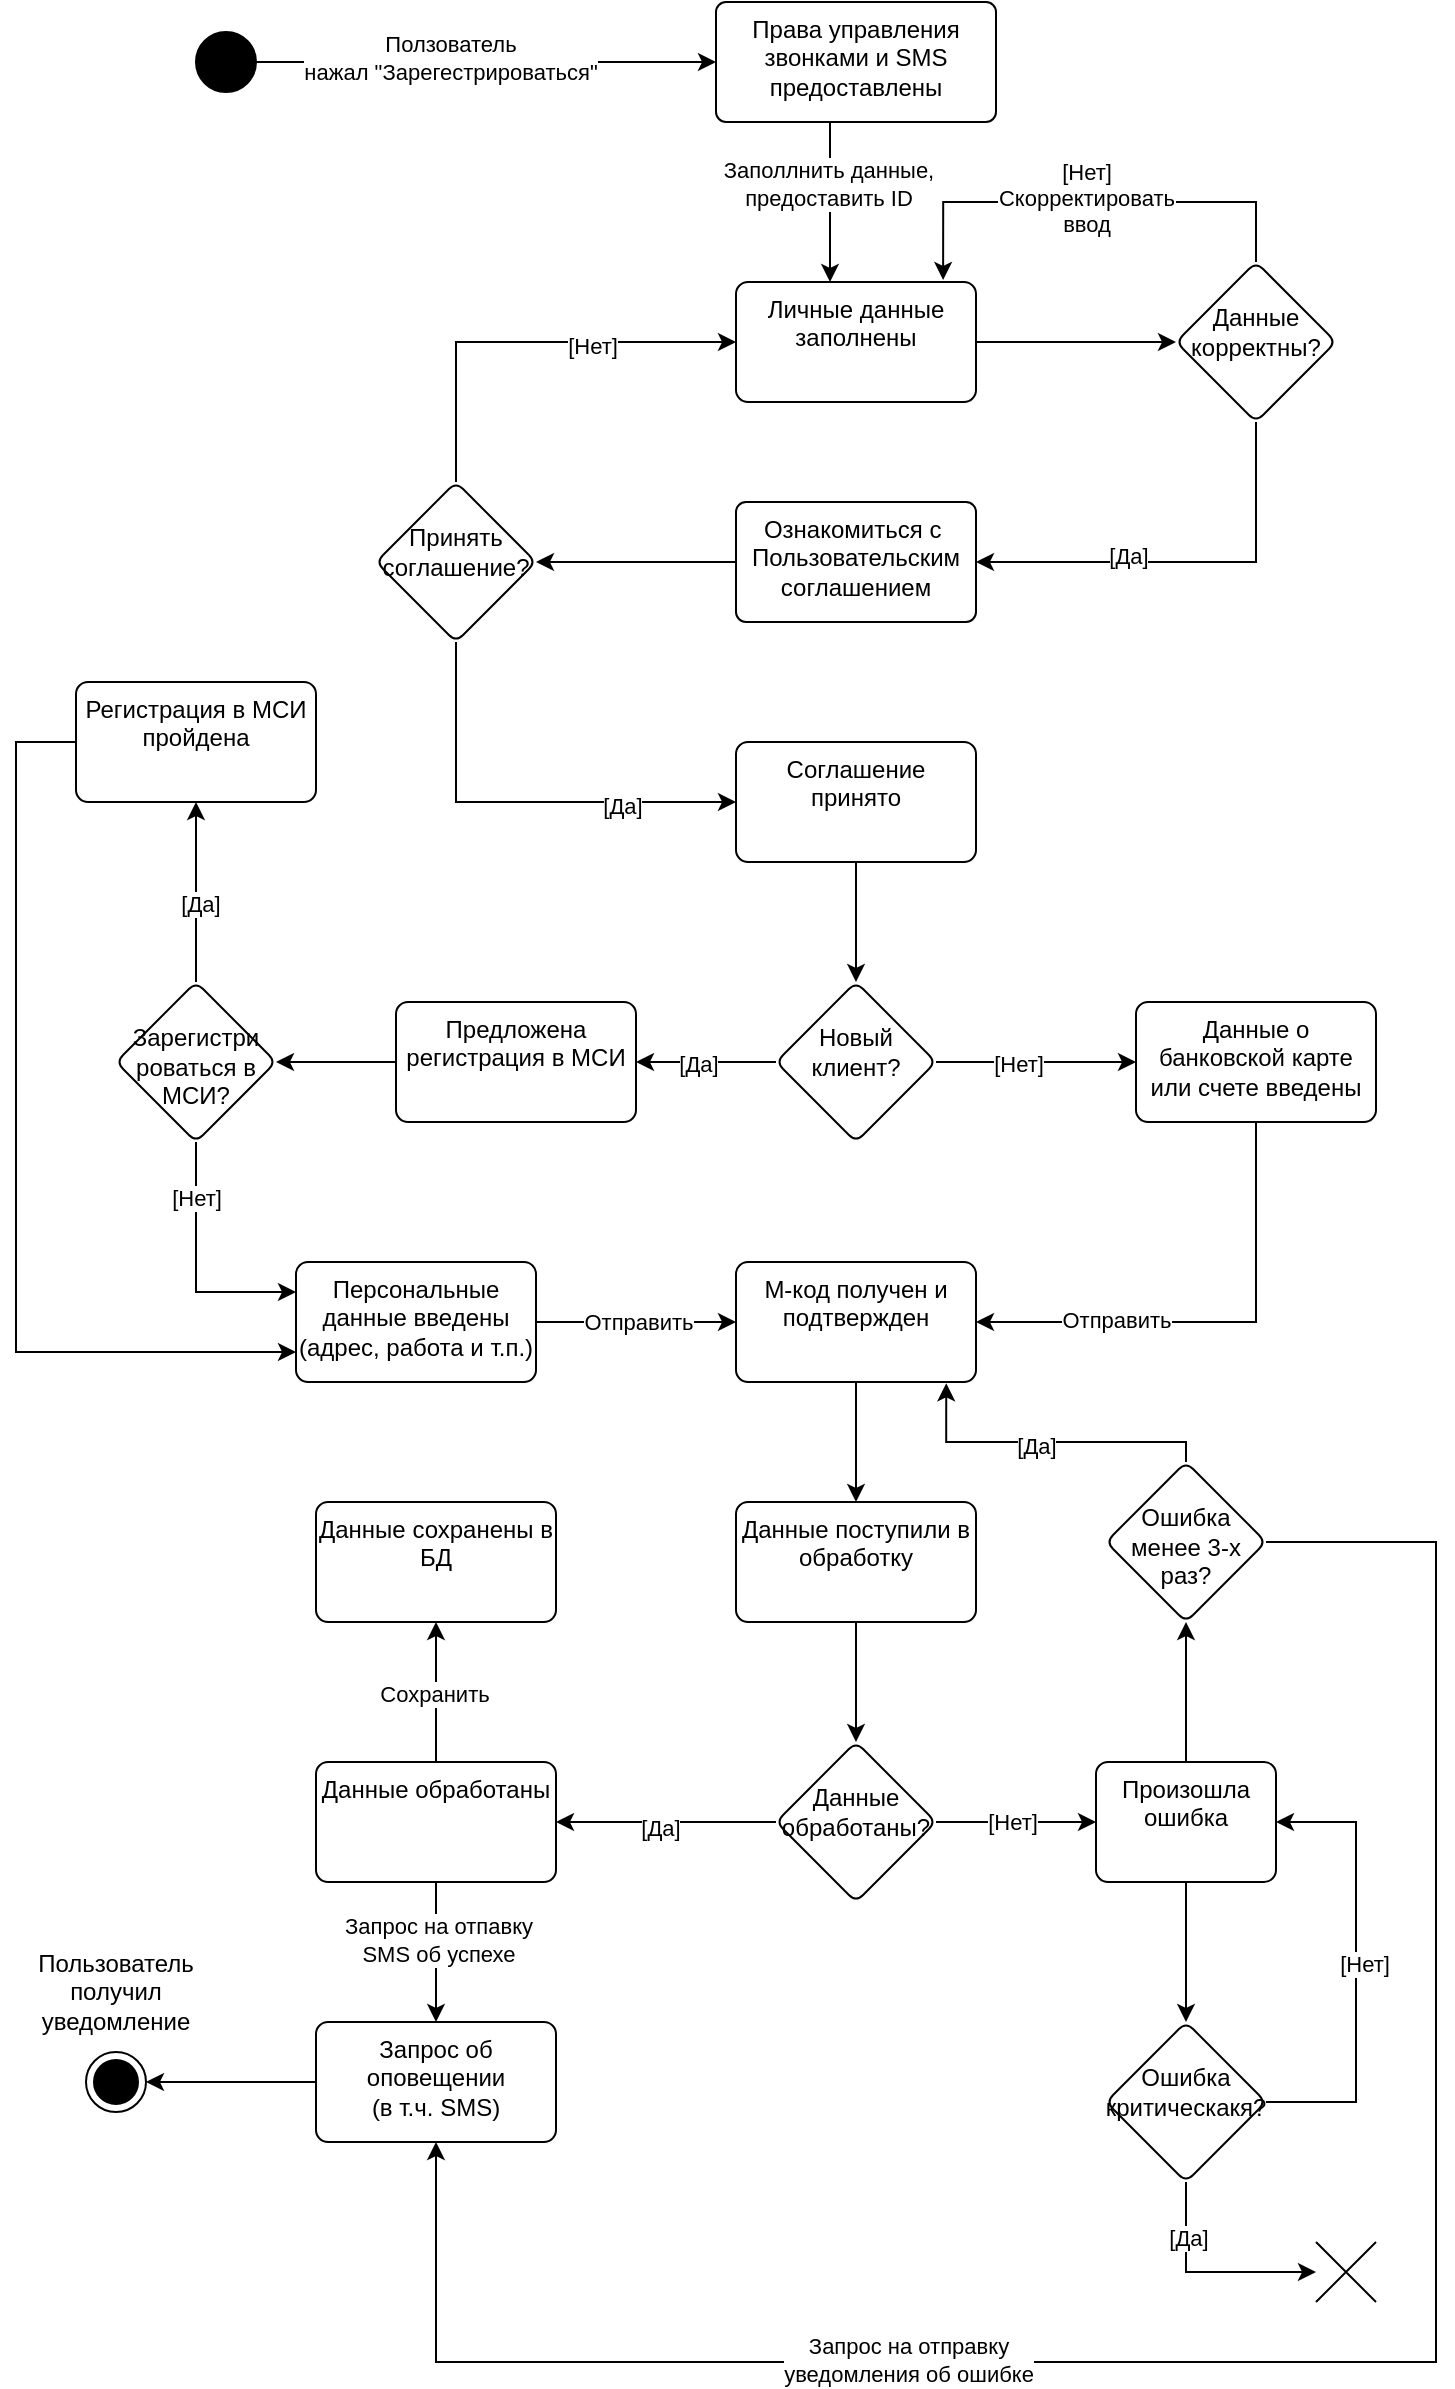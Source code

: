 <mxfile version="24.7.14">
  <diagram name="Страница — 1" id="Ghs1fVCZP0K7Xp55PVEj">
    <mxGraphModel dx="1964" dy="661" grid="1" gridSize="10" guides="1" tooltips="1" connect="1" arrows="1" fold="1" page="1" pageScale="1" pageWidth="827" pageHeight="1169" math="0" shadow="0">
      <root>
        <mxCell id="0" />
        <mxCell id="1" parent="0" />
        <mxCell id="1xwTw3yGvCbOFUN2_l7n-43" value="" style="edgeStyle=orthogonalEdgeStyle;rounded=0;orthogonalLoop=1;jettySize=auto;html=1;" edge="1" parent="1">
          <mxGeometry relative="1" as="geometry">
            <mxPoint x="-363.0" y="400" as="sourcePoint" />
            <mxPoint x="-363.0" y="480" as="targetPoint" />
          </mxGeometry>
        </mxCell>
        <mxCell id="1xwTw3yGvCbOFUN2_l7n-44" value="Заполлнить данные,&lt;br&gt;&lt;div&gt;предоставить ID&lt;/div&gt;" style="edgeLabel;html=1;align=center;verticalAlign=middle;resizable=0;points=[];" vertex="1" connectable="0" parent="1xwTw3yGvCbOFUN2_l7n-43">
          <mxGeometry x="-0.233" y="-1" relative="1" as="geometry">
            <mxPoint as="offset" />
          </mxGeometry>
        </mxCell>
        <mxCell id="1xwTw3yGvCbOFUN2_l7n-9" value="Права управления звонками и SMS предоставлены" style="html=1;align=center;verticalAlign=top;rounded=1;absoluteArcSize=1;arcSize=10;dashed=0;whiteSpace=wrap;" vertex="1" parent="1">
          <mxGeometry x="-420" y="340" width="140" height="60" as="geometry" />
        </mxCell>
        <mxCell id="1xwTw3yGvCbOFUN2_l7n-62" value="" style="edgeStyle=orthogonalEdgeStyle;rounded=0;orthogonalLoop=1;jettySize=auto;html=1;" edge="1" parent="1" source="1xwTw3yGvCbOFUN2_l7n-40" target="1xwTw3yGvCbOFUN2_l7n-61">
          <mxGeometry relative="1" as="geometry" />
        </mxCell>
        <mxCell id="1xwTw3yGvCbOFUN2_l7n-40" value="Ознакомиться с&amp;nbsp;&lt;br&gt;Пользовательским соглашением" style="html=1;align=center;verticalAlign=top;rounded=1;absoluteArcSize=1;arcSize=10;dashed=0;whiteSpace=wrap;" vertex="1" parent="1">
          <mxGeometry x="-410" y="590" width="120" height="60" as="geometry" />
        </mxCell>
        <mxCell id="1xwTw3yGvCbOFUN2_l7n-52" value="" style="edgeStyle=orthogonalEdgeStyle;rounded=0;orthogonalLoop=1;jettySize=auto;html=1;" edge="1" parent="1" source="1xwTw3yGvCbOFUN2_l7n-42" target="1xwTw3yGvCbOFUN2_l7n-51">
          <mxGeometry relative="1" as="geometry" />
        </mxCell>
        <mxCell id="1xwTw3yGvCbOFUN2_l7n-42" value="Личные данные заполнены" style="whiteSpace=wrap;html=1;verticalAlign=top;rounded=1;arcSize=10;dashed=0;" vertex="1" parent="1">
          <mxGeometry x="-410" y="480" width="120" height="60" as="geometry" />
        </mxCell>
        <mxCell id="1xwTw3yGvCbOFUN2_l7n-57" style="edgeStyle=orthogonalEdgeStyle;rounded=0;orthogonalLoop=1;jettySize=auto;html=1;entryX=1;entryY=0.5;entryDx=0;entryDy=0;" edge="1" parent="1" source="1xwTw3yGvCbOFUN2_l7n-51" target="1xwTw3yGvCbOFUN2_l7n-40">
          <mxGeometry relative="1" as="geometry">
            <Array as="points">
              <mxPoint x="-150" y="620" />
            </Array>
          </mxGeometry>
        </mxCell>
        <mxCell id="1xwTw3yGvCbOFUN2_l7n-58" value="[Да]" style="edgeLabel;html=1;align=center;verticalAlign=middle;resizable=0;points=[];" vertex="1" connectable="0" parent="1xwTw3yGvCbOFUN2_l7n-57">
          <mxGeometry x="0.276" y="-3" relative="1" as="geometry">
            <mxPoint as="offset" />
          </mxGeometry>
        </mxCell>
        <mxCell id="1xwTw3yGvCbOFUN2_l7n-51" value="&lt;div&gt;&lt;br&gt;&lt;/div&gt;Данные&lt;br&gt;корректны?" style="rhombus;whiteSpace=wrap;html=1;verticalAlign=top;rounded=1;arcSize=10;dashed=0;" vertex="1" parent="1">
          <mxGeometry x="-190" y="470" width="80" height="80" as="geometry" />
        </mxCell>
        <mxCell id="1xwTw3yGvCbOFUN2_l7n-54" style="edgeStyle=orthogonalEdgeStyle;rounded=0;orthogonalLoop=1;jettySize=auto;html=1;entryX=0.863;entryY=-0.017;entryDx=0;entryDy=0;entryPerimeter=0;" edge="1" parent="1" source="1xwTw3yGvCbOFUN2_l7n-51" target="1xwTw3yGvCbOFUN2_l7n-42">
          <mxGeometry relative="1" as="geometry">
            <Array as="points">
              <mxPoint x="-150" y="440" />
              <mxPoint x="-306" y="440" />
            </Array>
          </mxGeometry>
        </mxCell>
        <mxCell id="1xwTw3yGvCbOFUN2_l7n-56" value="[Нет]&lt;br&gt;Скорректировать&lt;br&gt;ввод" style="edgeLabel;html=1;align=center;verticalAlign=middle;resizable=0;points=[];" vertex="1" connectable="0" parent="1xwTw3yGvCbOFUN2_l7n-54">
          <mxGeometry x="0.026" y="-2" relative="1" as="geometry">
            <mxPoint as="offset" />
          </mxGeometry>
        </mxCell>
        <mxCell id="1xwTw3yGvCbOFUN2_l7n-63" style="edgeStyle=orthogonalEdgeStyle;rounded=0;orthogonalLoop=1;jettySize=auto;html=1;entryX=0;entryY=0.5;entryDx=0;entryDy=0;" edge="1" parent="1" source="1xwTw3yGvCbOFUN2_l7n-61" target="1xwTw3yGvCbOFUN2_l7n-42">
          <mxGeometry relative="1" as="geometry">
            <Array as="points">
              <mxPoint x="-550" y="510" />
            </Array>
          </mxGeometry>
        </mxCell>
        <mxCell id="1xwTw3yGvCbOFUN2_l7n-64" value="[Нет]" style="edgeLabel;html=1;align=center;verticalAlign=middle;resizable=0;points=[];" vertex="1" connectable="0" parent="1xwTw3yGvCbOFUN2_l7n-63">
          <mxGeometry x="0.311" y="-2" relative="1" as="geometry">
            <mxPoint as="offset" />
          </mxGeometry>
        </mxCell>
        <mxCell id="1xwTw3yGvCbOFUN2_l7n-67" value="" style="edgeStyle=orthogonalEdgeStyle;rounded=0;orthogonalLoop=1;jettySize=auto;html=1;" edge="1" parent="1" source="1xwTw3yGvCbOFUN2_l7n-61" target="1xwTw3yGvCbOFUN2_l7n-66">
          <mxGeometry relative="1" as="geometry">
            <Array as="points">
              <mxPoint x="-550" y="740" />
            </Array>
          </mxGeometry>
        </mxCell>
        <mxCell id="1xwTw3yGvCbOFUN2_l7n-69" value="[Да]" style="edgeLabel;html=1;align=center;verticalAlign=middle;resizable=0;points=[];" vertex="1" connectable="0" parent="1xwTw3yGvCbOFUN2_l7n-67">
          <mxGeometry x="0.479" y="-2" relative="1" as="geometry">
            <mxPoint as="offset" />
          </mxGeometry>
        </mxCell>
        <mxCell id="1xwTw3yGvCbOFUN2_l7n-61" value="&lt;div&gt;&lt;br&gt;&lt;/div&gt;Принять&lt;div&gt;соглашение?&lt;/div&gt;" style="rhombus;whiteSpace=wrap;html=1;verticalAlign=top;rounded=1;arcSize=10;dashed=0;" vertex="1" parent="1">
          <mxGeometry x="-590" y="580" width="80" height="80" as="geometry" />
        </mxCell>
        <mxCell id="1xwTw3yGvCbOFUN2_l7n-71" value="" style="edgeStyle=orthogonalEdgeStyle;rounded=0;orthogonalLoop=1;jettySize=auto;html=1;" edge="1" parent="1" source="1xwTw3yGvCbOFUN2_l7n-66" target="1xwTw3yGvCbOFUN2_l7n-70">
          <mxGeometry relative="1" as="geometry" />
        </mxCell>
        <mxCell id="1xwTw3yGvCbOFUN2_l7n-66" value="Соглашение&lt;br&gt;принято" style="whiteSpace=wrap;html=1;verticalAlign=top;rounded=1;arcSize=10;dashed=0;" vertex="1" parent="1">
          <mxGeometry x="-410" y="710" width="120" height="60" as="geometry" />
        </mxCell>
        <mxCell id="1xwTw3yGvCbOFUN2_l7n-73" value="" style="edgeStyle=orthogonalEdgeStyle;rounded=0;orthogonalLoop=1;jettySize=auto;html=1;" edge="1" parent="1" source="1xwTw3yGvCbOFUN2_l7n-70" target="1xwTw3yGvCbOFUN2_l7n-72">
          <mxGeometry relative="1" as="geometry" />
        </mxCell>
        <mxCell id="1xwTw3yGvCbOFUN2_l7n-74" value="[Нет]" style="edgeLabel;html=1;align=center;verticalAlign=middle;resizable=0;points=[];" vertex="1" connectable="0" parent="1xwTw3yGvCbOFUN2_l7n-73">
          <mxGeometry x="-0.183" y="-1" relative="1" as="geometry">
            <mxPoint as="offset" />
          </mxGeometry>
        </mxCell>
        <mxCell id="1xwTw3yGvCbOFUN2_l7n-115" style="edgeStyle=orthogonalEdgeStyle;rounded=0;orthogonalLoop=1;jettySize=auto;html=1;entryX=1;entryY=0.5;entryDx=0;entryDy=0;" edge="1" parent="1" source="1xwTw3yGvCbOFUN2_l7n-70" target="1xwTw3yGvCbOFUN2_l7n-114">
          <mxGeometry relative="1" as="geometry" />
        </mxCell>
        <mxCell id="1xwTw3yGvCbOFUN2_l7n-117" value="[Да]" style="edgeLabel;html=1;align=center;verticalAlign=middle;resizable=0;points=[];" vertex="1" connectable="0" parent="1xwTw3yGvCbOFUN2_l7n-115">
          <mxGeometry x="0.114" y="2" relative="1" as="geometry">
            <mxPoint y="-1" as="offset" />
          </mxGeometry>
        </mxCell>
        <mxCell id="1xwTw3yGvCbOFUN2_l7n-70" value="&lt;div&gt;&lt;br&gt;&lt;/div&gt;Новый&lt;br&gt;клиент?" style="rhombus;whiteSpace=wrap;html=1;verticalAlign=top;rounded=1;arcSize=10;dashed=0;" vertex="1" parent="1">
          <mxGeometry x="-390" y="830" width="80" height="80" as="geometry" />
        </mxCell>
        <mxCell id="1xwTw3yGvCbOFUN2_l7n-92" style="edgeStyle=orthogonalEdgeStyle;rounded=0;orthogonalLoop=1;jettySize=auto;html=1;entryX=1;entryY=0.5;entryDx=0;entryDy=0;" edge="1" parent="1" source="1xwTw3yGvCbOFUN2_l7n-72" target="1xwTw3yGvCbOFUN2_l7n-80">
          <mxGeometry relative="1" as="geometry">
            <Array as="points">
              <mxPoint x="-150" y="1000" />
            </Array>
          </mxGeometry>
        </mxCell>
        <mxCell id="1xwTw3yGvCbOFUN2_l7n-95" value="Отправить" style="edgeLabel;html=1;align=center;verticalAlign=middle;resizable=0;points=[];" vertex="1" connectable="0" parent="1xwTw3yGvCbOFUN2_l7n-92">
          <mxGeometry x="0.415" y="-1" relative="1" as="geometry">
            <mxPoint as="offset" />
          </mxGeometry>
        </mxCell>
        <mxCell id="1xwTw3yGvCbOFUN2_l7n-72" value="Данные о банковской карте или счете введены" style="whiteSpace=wrap;html=1;verticalAlign=top;rounded=1;arcSize=10;dashed=0;" vertex="1" parent="1">
          <mxGeometry x="-210" y="840" width="120" height="60" as="geometry" />
        </mxCell>
        <mxCell id="1xwTw3yGvCbOFUN2_l7n-96" style="edgeStyle=orthogonalEdgeStyle;rounded=0;orthogonalLoop=1;jettySize=auto;html=1;" edge="1" parent="1" source="1xwTw3yGvCbOFUN2_l7n-80">
          <mxGeometry relative="1" as="geometry">
            <mxPoint x="-350.0" y="1090" as="targetPoint" />
          </mxGeometry>
        </mxCell>
        <mxCell id="1xwTw3yGvCbOFUN2_l7n-80" value="М-код получен и подтвержден" style="whiteSpace=wrap;html=1;verticalAlign=top;rounded=1;arcSize=10;dashed=0;" vertex="1" parent="1">
          <mxGeometry x="-410" y="970" width="120" height="60" as="geometry" />
        </mxCell>
        <mxCell id="1xwTw3yGvCbOFUN2_l7n-91" style="edgeStyle=orthogonalEdgeStyle;rounded=0;orthogonalLoop=1;jettySize=auto;html=1;entryX=0;entryY=0.5;entryDx=0;entryDy=0;" edge="1" parent="1" source="1xwTw3yGvCbOFUN2_l7n-81" target="1xwTw3yGvCbOFUN2_l7n-80">
          <mxGeometry relative="1" as="geometry" />
        </mxCell>
        <mxCell id="1xwTw3yGvCbOFUN2_l7n-94" value="Отправить" style="edgeLabel;html=1;align=center;verticalAlign=middle;resizable=0;points=[];" vertex="1" connectable="0" parent="1xwTw3yGvCbOFUN2_l7n-91">
          <mxGeometry x="-0.33" y="2" relative="1" as="geometry">
            <mxPoint x="17" y="2" as="offset" />
          </mxGeometry>
        </mxCell>
        <mxCell id="1xwTw3yGvCbOFUN2_l7n-81" value="Персональные данные введены&lt;br&gt;(адрес, работа и т.п.)" style="whiteSpace=wrap;html=1;verticalAlign=top;rounded=1;arcSize=10;dashed=0;" vertex="1" parent="1">
          <mxGeometry x="-630" y="970" width="120" height="60" as="geometry" />
        </mxCell>
        <mxCell id="1xwTw3yGvCbOFUN2_l7n-85" style="edgeStyle=orthogonalEdgeStyle;rounded=0;orthogonalLoop=1;jettySize=auto;html=1;entryX=0.5;entryY=1;entryDx=0;entryDy=0;" edge="1" parent="1" source="1xwTw3yGvCbOFUN2_l7n-82" target="1xwTw3yGvCbOFUN2_l7n-84">
          <mxGeometry relative="1" as="geometry" />
        </mxCell>
        <mxCell id="1xwTw3yGvCbOFUN2_l7n-86" value="[Да]" style="edgeLabel;html=1;align=center;verticalAlign=middle;resizable=0;points=[];" vertex="1" connectable="0" parent="1xwTw3yGvCbOFUN2_l7n-85">
          <mxGeometry x="-0.126" y="-2" relative="1" as="geometry">
            <mxPoint as="offset" />
          </mxGeometry>
        </mxCell>
        <mxCell id="1xwTw3yGvCbOFUN2_l7n-87" style="edgeStyle=orthogonalEdgeStyle;rounded=0;orthogonalLoop=1;jettySize=auto;html=1;entryX=0;entryY=0.25;entryDx=0;entryDy=0;" edge="1" parent="1" source="1xwTw3yGvCbOFUN2_l7n-82" target="1xwTw3yGvCbOFUN2_l7n-81">
          <mxGeometry relative="1" as="geometry">
            <Array as="points">
              <mxPoint x="-680" y="985" />
            </Array>
          </mxGeometry>
        </mxCell>
        <mxCell id="1xwTw3yGvCbOFUN2_l7n-88" value="[Нет]" style="edgeLabel;html=1;align=center;verticalAlign=middle;resizable=0;points=[];" vertex="1" connectable="0" parent="1xwTw3yGvCbOFUN2_l7n-87">
          <mxGeometry x="-0.557" relative="1" as="geometry">
            <mxPoint as="offset" />
          </mxGeometry>
        </mxCell>
        <mxCell id="1xwTw3yGvCbOFUN2_l7n-82" value="&lt;div&gt;&lt;br&gt;&lt;/div&gt;Зарегистри&lt;br&gt;роваться в МСИ?" style="rhombus;whiteSpace=wrap;html=1;verticalAlign=top;rounded=1;arcSize=10;dashed=0;" vertex="1" parent="1">
          <mxGeometry x="-720" y="830" width="80" height="80" as="geometry" />
        </mxCell>
        <mxCell id="1xwTw3yGvCbOFUN2_l7n-89" style="edgeStyle=orthogonalEdgeStyle;rounded=0;orthogonalLoop=1;jettySize=auto;html=1;entryX=0;entryY=0.75;entryDx=0;entryDy=0;" edge="1" parent="1" source="1xwTw3yGvCbOFUN2_l7n-84" target="1xwTw3yGvCbOFUN2_l7n-81">
          <mxGeometry relative="1" as="geometry">
            <Array as="points">
              <mxPoint x="-770" y="710" />
              <mxPoint x="-770" y="1015" />
            </Array>
          </mxGeometry>
        </mxCell>
        <mxCell id="1xwTw3yGvCbOFUN2_l7n-84" value="Регистрация в МСИ пройдена" style="whiteSpace=wrap;html=1;verticalAlign=top;rounded=1;arcSize=10;dashed=0;" vertex="1" parent="1">
          <mxGeometry x="-740" y="680" width="120" height="60" as="geometry" />
        </mxCell>
        <mxCell id="1xwTw3yGvCbOFUN2_l7n-99" value="" style="edgeStyle=orthogonalEdgeStyle;rounded=0;orthogonalLoop=1;jettySize=auto;html=1;" edge="1" parent="1" source="1xwTw3yGvCbOFUN2_l7n-97" target="1xwTw3yGvCbOFUN2_l7n-98">
          <mxGeometry relative="1" as="geometry" />
        </mxCell>
        <mxCell id="1xwTw3yGvCbOFUN2_l7n-97" value="Данные поступили в обработку" style="whiteSpace=wrap;html=1;verticalAlign=top;rounded=1;arcSize=10;dashed=0;" vertex="1" parent="1">
          <mxGeometry x="-410" y="1090" width="120" height="60" as="geometry" />
        </mxCell>
        <mxCell id="1xwTw3yGvCbOFUN2_l7n-104" value="" style="edgeStyle=orthogonalEdgeStyle;rounded=0;orthogonalLoop=1;jettySize=auto;html=1;" edge="1" parent="1" source="1xwTw3yGvCbOFUN2_l7n-98">
          <mxGeometry relative="1" as="geometry">
            <mxPoint x="-230.0" y="1250" as="targetPoint" />
          </mxGeometry>
        </mxCell>
        <mxCell id="1xwTw3yGvCbOFUN2_l7n-111" value="[Нет]" style="edgeLabel;html=1;align=center;verticalAlign=middle;resizable=0;points=[];" vertex="1" connectable="0" parent="1xwTw3yGvCbOFUN2_l7n-104">
          <mxGeometry x="-0.058" relative="1" as="geometry">
            <mxPoint as="offset" />
          </mxGeometry>
        </mxCell>
        <mxCell id="1xwTw3yGvCbOFUN2_l7n-112" style="edgeStyle=orthogonalEdgeStyle;rounded=0;orthogonalLoop=1;jettySize=auto;html=1;" edge="1" parent="1" source="1xwTw3yGvCbOFUN2_l7n-98">
          <mxGeometry relative="1" as="geometry">
            <mxPoint x="-500" y="1250" as="targetPoint" />
          </mxGeometry>
        </mxCell>
        <mxCell id="1xwTw3yGvCbOFUN2_l7n-130" value="[Да]" style="edgeLabel;html=1;align=center;verticalAlign=middle;resizable=0;points=[];" vertex="1" connectable="0" parent="1xwTw3yGvCbOFUN2_l7n-112">
          <mxGeometry x="0.061" y="2" relative="1" as="geometry">
            <mxPoint as="offset" />
          </mxGeometry>
        </mxCell>
        <mxCell id="1xwTw3yGvCbOFUN2_l7n-98" value="&lt;div&gt;&lt;br&gt;&lt;/div&gt;Данные&lt;br&gt;обработаны?" style="rhombus;whiteSpace=wrap;html=1;verticalAlign=top;rounded=1;arcSize=10;dashed=0;" vertex="1" parent="1">
          <mxGeometry x="-390" y="1210" width="80" height="80" as="geometry" />
        </mxCell>
        <mxCell id="1xwTw3yGvCbOFUN2_l7n-119" value="" style="edgeStyle=orthogonalEdgeStyle;rounded=0;orthogonalLoop=1;jettySize=auto;html=1;" edge="1" parent="1" source="1xwTw3yGvCbOFUN2_l7n-113" target="1xwTw3yGvCbOFUN2_l7n-118">
          <mxGeometry relative="1" as="geometry" />
        </mxCell>
        <mxCell id="1xwTw3yGvCbOFUN2_l7n-140" value="" style="edgeStyle=orthogonalEdgeStyle;rounded=0;orthogonalLoop=1;jettySize=auto;html=1;" edge="1" parent="1" source="1xwTw3yGvCbOFUN2_l7n-113" target="1xwTw3yGvCbOFUN2_l7n-139">
          <mxGeometry relative="1" as="geometry" />
        </mxCell>
        <mxCell id="1xwTw3yGvCbOFUN2_l7n-113" value="Произошла ошибка" style="whiteSpace=wrap;html=1;verticalAlign=top;rounded=1;arcSize=10;dashed=0;" vertex="1" parent="1">
          <mxGeometry x="-230" y="1220" width="90" height="60" as="geometry" />
        </mxCell>
        <mxCell id="1xwTw3yGvCbOFUN2_l7n-116" style="edgeStyle=orthogonalEdgeStyle;rounded=0;orthogonalLoop=1;jettySize=auto;html=1;entryX=1;entryY=0.5;entryDx=0;entryDy=0;" edge="1" parent="1" source="1xwTw3yGvCbOFUN2_l7n-114" target="1xwTw3yGvCbOFUN2_l7n-82">
          <mxGeometry relative="1" as="geometry" />
        </mxCell>
        <mxCell id="1xwTw3yGvCbOFUN2_l7n-114" value="Предложена регистрация в МСИ" style="whiteSpace=wrap;html=1;verticalAlign=top;rounded=1;arcSize=10;dashed=0;" vertex="1" parent="1">
          <mxGeometry x="-580" y="840" width="120" height="60" as="geometry" />
        </mxCell>
        <mxCell id="1xwTw3yGvCbOFUN2_l7n-120" style="edgeStyle=orthogonalEdgeStyle;rounded=0;orthogonalLoop=1;jettySize=auto;html=1;entryX=1;entryY=0.5;entryDx=0;entryDy=0;" edge="1" parent="1" source="1xwTw3yGvCbOFUN2_l7n-118" target="1xwTw3yGvCbOFUN2_l7n-113">
          <mxGeometry relative="1" as="geometry">
            <Array as="points">
              <mxPoint x="-100" y="1390" />
              <mxPoint x="-100" y="1250" />
            </Array>
          </mxGeometry>
        </mxCell>
        <mxCell id="1xwTw3yGvCbOFUN2_l7n-121" value="[Нет]" style="edgeLabel;html=1;align=center;verticalAlign=middle;resizable=0;points=[];" vertex="1" connectable="0" parent="1xwTw3yGvCbOFUN2_l7n-120">
          <mxGeometry x="0.016" y="-4" relative="1" as="geometry">
            <mxPoint as="offset" />
          </mxGeometry>
        </mxCell>
        <mxCell id="1xwTw3yGvCbOFUN2_l7n-118" value="&lt;div&gt;&lt;br&gt;&lt;/div&gt;Ошибка&lt;br&gt;критическакя?" style="rhombus;whiteSpace=wrap;html=1;verticalAlign=top;rounded=1;arcSize=10;dashed=0;" vertex="1" parent="1">
          <mxGeometry x="-225" y="1350" width="80" height="80" as="geometry" />
        </mxCell>
        <mxCell id="1xwTw3yGvCbOFUN2_l7n-127" style="edgeStyle=orthogonalEdgeStyle;rounded=0;orthogonalLoop=1;jettySize=auto;html=1;entryX=0.5;entryY=1;entryDx=0;entryDy=0;endArrow=none;endFill=0;startArrow=classic;startFill=1;" edge="1" parent="1" source="1xwTw3yGvCbOFUN2_l7n-126" target="1xwTw3yGvCbOFUN2_l7n-118">
          <mxGeometry relative="1" as="geometry" />
        </mxCell>
        <mxCell id="1xwTw3yGvCbOFUN2_l7n-128" value="[Да]" style="edgeLabel;html=1;align=center;verticalAlign=middle;resizable=0;points=[];" vertex="1" connectable="0" parent="1xwTw3yGvCbOFUN2_l7n-127">
          <mxGeometry x="0.488" y="-1" relative="1" as="geometry">
            <mxPoint as="offset" />
          </mxGeometry>
        </mxCell>
        <mxCell id="1xwTw3yGvCbOFUN2_l7n-126" value="" style="shape=umlDestroy;html=1;" vertex="1" parent="1">
          <mxGeometry x="-120" y="1460" width="30" height="30" as="geometry" />
        </mxCell>
        <mxCell id="1xwTw3yGvCbOFUN2_l7n-132" value="" style="edgeStyle=orthogonalEdgeStyle;rounded=0;orthogonalLoop=1;jettySize=auto;html=1;" edge="1" parent="1" source="1xwTw3yGvCbOFUN2_l7n-129" target="1xwTw3yGvCbOFUN2_l7n-131">
          <mxGeometry relative="1" as="geometry" />
        </mxCell>
        <mxCell id="1xwTw3yGvCbOFUN2_l7n-133" value="Сохранить" style="edgeLabel;html=1;align=center;verticalAlign=middle;resizable=0;points=[];" vertex="1" connectable="0" parent="1xwTw3yGvCbOFUN2_l7n-132">
          <mxGeometry x="-0.013" y="1" relative="1" as="geometry">
            <mxPoint as="offset" />
          </mxGeometry>
        </mxCell>
        <mxCell id="1xwTw3yGvCbOFUN2_l7n-136" style="edgeStyle=orthogonalEdgeStyle;rounded=0;orthogonalLoop=1;jettySize=auto;html=1;" edge="1" parent="1" source="1xwTw3yGvCbOFUN2_l7n-129" target="1xwTw3yGvCbOFUN2_l7n-135">
          <mxGeometry relative="1" as="geometry" />
        </mxCell>
        <mxCell id="1xwTw3yGvCbOFUN2_l7n-145" value="Запрос на отпавку&lt;br&gt;SMS об успехе" style="edgeLabel;html=1;align=center;verticalAlign=middle;resizable=0;points=[];" vertex="1" connectable="0" parent="1xwTw3yGvCbOFUN2_l7n-136">
          <mxGeometry x="-0.171" y="1" relative="1" as="geometry">
            <mxPoint as="offset" />
          </mxGeometry>
        </mxCell>
        <mxCell id="1xwTw3yGvCbOFUN2_l7n-129" value="Данные обработаны" style="whiteSpace=wrap;html=1;verticalAlign=top;rounded=1;arcSize=10;dashed=0;" vertex="1" parent="1">
          <mxGeometry x="-620" y="1220" width="120" height="60" as="geometry" />
        </mxCell>
        <mxCell id="1xwTw3yGvCbOFUN2_l7n-131" value="Данные сохранены в БД" style="whiteSpace=wrap;html=1;verticalAlign=top;rounded=1;arcSize=10;dashed=0;" vertex="1" parent="1">
          <mxGeometry x="-620" y="1090" width="120" height="60" as="geometry" />
        </mxCell>
        <mxCell id="1xwTw3yGvCbOFUN2_l7n-137" style="edgeStyle=orthogonalEdgeStyle;rounded=0;orthogonalLoop=1;jettySize=auto;html=1;" edge="1" parent="1" source="1xwTw3yGvCbOFUN2_l7n-135" target="1xwTw3yGvCbOFUN2_l7n-138">
          <mxGeometry relative="1" as="geometry">
            <mxPoint x="-720" y="1380" as="targetPoint" />
          </mxGeometry>
        </mxCell>
        <mxCell id="1xwTw3yGvCbOFUN2_l7n-135" value="Запрос об оповещении&lt;br&gt;(в т.ч. SMS)" style="whiteSpace=wrap;html=1;verticalAlign=top;rounded=1;arcSize=10;dashed=0;" vertex="1" parent="1">
          <mxGeometry x="-620" y="1350" width="120" height="60" as="geometry" />
        </mxCell>
        <mxCell id="1xwTw3yGvCbOFUN2_l7n-138" value="" style="ellipse;html=1;shape=endState;fillColor=strokeColor;" vertex="1" parent="1">
          <mxGeometry x="-735" y="1365" width="30" height="30" as="geometry" />
        </mxCell>
        <mxCell id="1xwTw3yGvCbOFUN2_l7n-144" style="edgeStyle=orthogonalEdgeStyle;rounded=0;orthogonalLoop=1;jettySize=auto;html=1;entryX=0.5;entryY=1;entryDx=0;entryDy=0;" edge="1" parent="1" source="1xwTw3yGvCbOFUN2_l7n-139" target="1xwTw3yGvCbOFUN2_l7n-135">
          <mxGeometry relative="1" as="geometry">
            <Array as="points">
              <mxPoint x="-60" y="1110" />
              <mxPoint x="-60" y="1520" />
              <mxPoint x="-560" y="1520" />
            </Array>
          </mxGeometry>
        </mxCell>
        <mxCell id="1xwTw3yGvCbOFUN2_l7n-146" value="Запрос на отправку&lt;br&gt;уведомления об ошибке" style="edgeLabel;html=1;align=center;verticalAlign=middle;resizable=0;points=[];" vertex="1" connectable="0" parent="1xwTw3yGvCbOFUN2_l7n-144">
          <mxGeometry x="0.375" y="-1" relative="1" as="geometry">
            <mxPoint as="offset" />
          </mxGeometry>
        </mxCell>
        <mxCell id="1xwTw3yGvCbOFUN2_l7n-139" value="&lt;div&gt;&lt;br&gt;&lt;/div&gt;Ошибка менее 3-х раз?" style="rhombus;whiteSpace=wrap;html=1;verticalAlign=top;rounded=1;arcSize=10;dashed=0;" vertex="1" parent="1">
          <mxGeometry x="-225" y="1070" width="80" height="80" as="geometry" />
        </mxCell>
        <mxCell id="1xwTw3yGvCbOFUN2_l7n-141" style="edgeStyle=orthogonalEdgeStyle;rounded=0;orthogonalLoop=1;jettySize=auto;html=1;entryX=0.876;entryY=1.011;entryDx=0;entryDy=0;entryPerimeter=0;" edge="1" parent="1" source="1xwTw3yGvCbOFUN2_l7n-139" target="1xwTw3yGvCbOFUN2_l7n-80">
          <mxGeometry relative="1" as="geometry">
            <Array as="points">
              <mxPoint x="-185" y="1060" />
              <mxPoint x="-305" y="1060" />
            </Array>
          </mxGeometry>
        </mxCell>
        <mxCell id="1xwTw3yGvCbOFUN2_l7n-143" value="[Да]" style="edgeLabel;html=1;align=center;verticalAlign=middle;resizable=0;points=[];" vertex="1" connectable="0" parent="1xwTw3yGvCbOFUN2_l7n-141">
          <mxGeometry x="0.076" y="1" relative="1" as="geometry">
            <mxPoint y="1" as="offset" />
          </mxGeometry>
        </mxCell>
        <mxCell id="1xwTw3yGvCbOFUN2_l7n-148" style="edgeStyle=orthogonalEdgeStyle;rounded=0;orthogonalLoop=1;jettySize=auto;html=1;entryX=0;entryY=0.5;entryDx=0;entryDy=0;" edge="1" parent="1" source="1xwTw3yGvCbOFUN2_l7n-147" target="1xwTw3yGvCbOFUN2_l7n-9">
          <mxGeometry relative="1" as="geometry" />
        </mxCell>
        <mxCell id="1xwTw3yGvCbOFUN2_l7n-149" value="Ползователь&lt;br&gt;нажал &quot;Зарегестрироваться&quot;" style="edgeLabel;html=1;align=center;verticalAlign=middle;resizable=0;points=[];" vertex="1" connectable="0" parent="1xwTw3yGvCbOFUN2_l7n-148">
          <mxGeometry x="-0.155" y="2" relative="1" as="geometry">
            <mxPoint as="offset" />
          </mxGeometry>
        </mxCell>
        <mxCell id="1xwTw3yGvCbOFUN2_l7n-147" value="" style="ellipse;fillColor=strokeColor;html=1;" vertex="1" parent="1">
          <mxGeometry x="-680" y="355" width="30" height="30" as="geometry" />
        </mxCell>
        <mxCell id="1xwTw3yGvCbOFUN2_l7n-150" value="Пользователь&lt;br&gt;получил&lt;br&gt;уведомление" style="text;html=1;align=center;verticalAlign=middle;whiteSpace=wrap;rounded=0;" vertex="1" parent="1">
          <mxGeometry x="-750" y="1320" width="60" height="30" as="geometry" />
        </mxCell>
      </root>
    </mxGraphModel>
  </diagram>
</mxfile>
